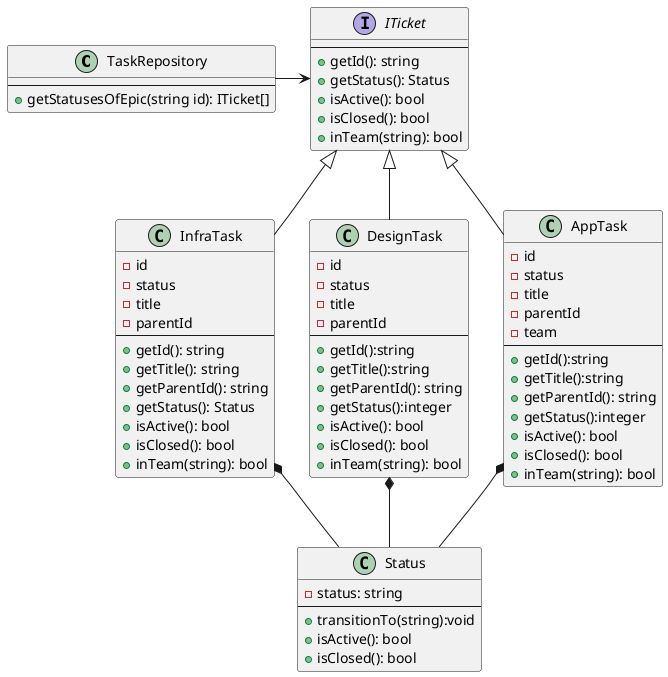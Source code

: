 @startuml

class TaskRepository {
---
    +getStatusesOfEpic(string id): ITicket[]
}

interface ITicket {
---
    +getId(): string
    +getStatus(): Status
    +isActive(): bool
    +isClosed(): bool
    +inTeam(string): bool
}

class InfraTask {
    -id
    -status
    -title
    -parentId
---
    +getId(): string
    +getTitle(): string
    +getParentId(): string
    +getStatus(): Status
    +isActive(): bool
    +isClosed(): bool
    +inTeam(string): bool
}

class DesignTask {
    -id
    -status
    -title
    -parentId
---
    +getId():string
    +getTitle():string
    +getParentId(): string
    +getStatus():integer
    +isActive(): bool
    +isClosed(): bool
    +inTeam(string): bool
}

class AppTask {
    -id
    -status
    -title
    -parentId
    -team
---
    +getId():string
    +getTitle():string
    +getParentId(): string
    +getStatus():integer
    +isActive(): bool
    +isClosed(): bool
    +inTeam(string): bool
}

class Status {
    -status: string
    ---
    +transitionTo(string):void
    +isActive(): bool
    +isClosed(): bool
}

InfraTask -up-|> ITicket
DesignTask -up-|> ITicket
AppTask -up-|> ITicket
TaskRepository -right-> ITicket

InfraTask *-- Status
DesignTask *-- Status
AppTask *-- Status

@enduml